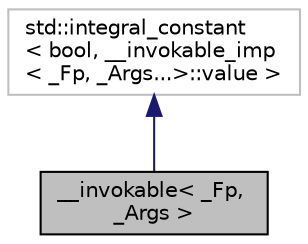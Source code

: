 digraph "__invokable&lt; _Fp, _Args &gt;"
{
  edge [fontname="Helvetica",fontsize="10",labelfontname="Helvetica",labelfontsize="10"];
  node [fontname="Helvetica",fontsize="10",shape=record];
  Node1 [label="__invokable\< _Fp, \l_Args \>",height=0.2,width=0.4,color="black", fillcolor="grey75", style="filled" fontcolor="black"];
  Node2 -> Node1 [dir="back",color="midnightblue",fontsize="10",style="solid",fontname="Helvetica"];
  Node2 [label="std::integral_constant\l\< bool, __invokable_imp\l\< _Fp, _Args...\>::value \>",height=0.2,width=0.4,color="grey75", fillcolor="white", style="filled"];
}
